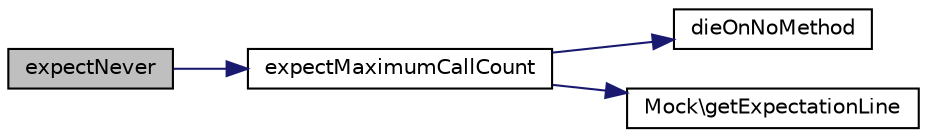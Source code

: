 digraph "expectNever"
{
  edge [fontname="Helvetica",fontsize="10",labelfontname="Helvetica",labelfontsize="10"];
  node [fontname="Helvetica",fontsize="10",shape=record];
  rankdir="LR";
  Node1 [label="expectNever",height=0.2,width=0.4,color="black", fillcolor="grey75", style="filled" fontcolor="black"];
  Node1 -> Node2 [color="midnightblue",fontsize="10",style="solid",fontname="Helvetica"];
  Node2 [label="expectMaximumCallCount",height=0.2,width=0.4,color="black", fillcolor="white", style="filled",URL="$class_simple_mock.html#a475b6700aabb33a964539204778ebf75"];
  Node2 -> Node3 [color="midnightblue",fontsize="10",style="solid",fontname="Helvetica"];
  Node3 [label="dieOnNoMethod",height=0.2,width=0.4,color="black", fillcolor="white", style="filled",URL="$class_simple_mock.html#a81f0830f96f465cacc07dd2d4734b254"];
  Node2 -> Node4 [color="midnightblue",fontsize="10",style="solid",fontname="Helvetica"];
  Node4 [label="Mock\\getExpectationLine",height=0.2,width=0.4,color="black", fillcolor="white", style="filled",URL="$class_mock.html#a1195624e78c1192fcdcf8299046d20b4"];
}
